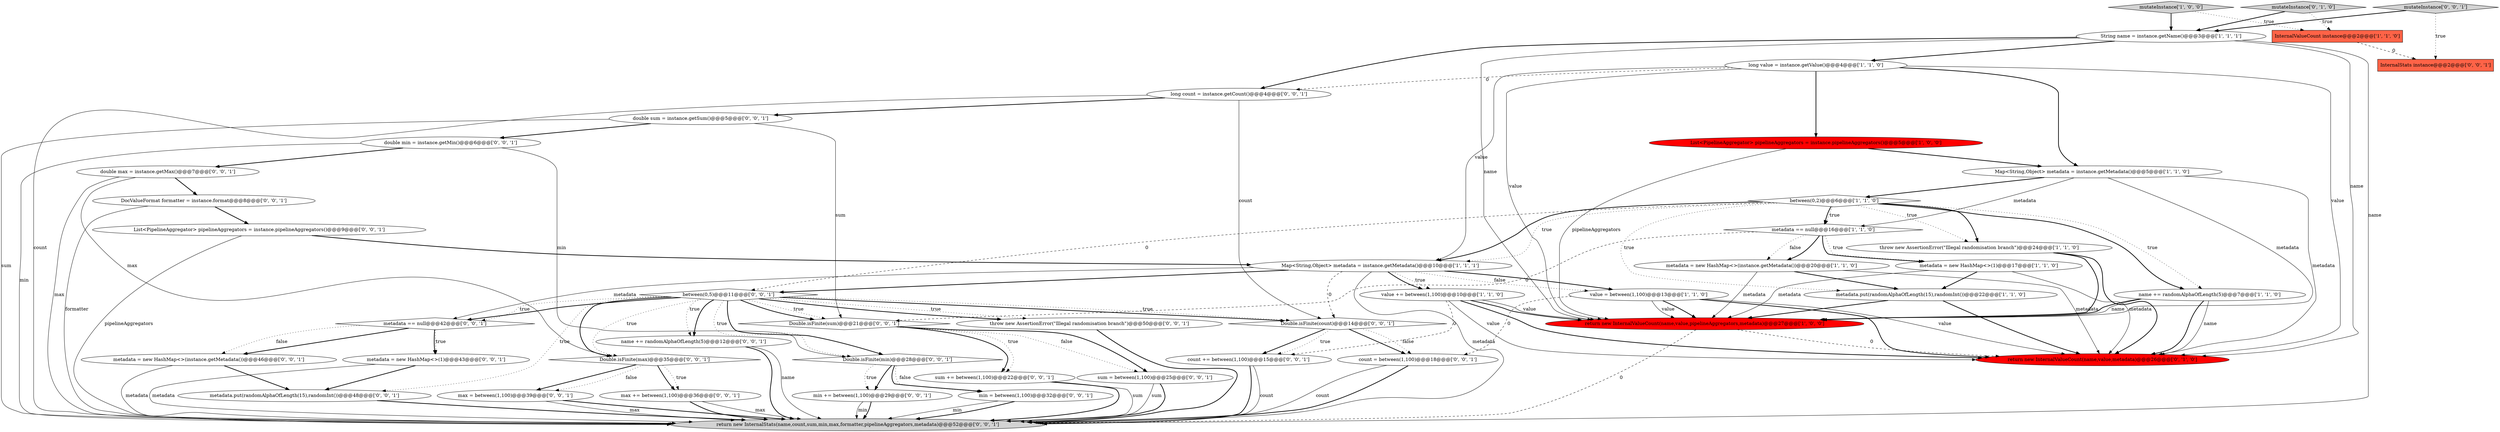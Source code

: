 digraph {
10 [style = filled, label = "between(0,2)@@@6@@@['1', '1', '0']", fillcolor = white, shape = diamond image = "AAA0AAABBB1BBB"];
13 [style = filled, label = "throw new AssertionError(\"Illegal randomisation branch\")@@@24@@@['1', '1', '0']", fillcolor = white, shape = ellipse image = "AAA0AAABBB1BBB"];
38 [style = filled, label = "long count = instance.getCount()@@@4@@@['0', '0', '1']", fillcolor = white, shape = ellipse image = "AAA0AAABBB3BBB"];
12 [style = filled, label = "mutateInstance['1', '0', '0']", fillcolor = lightgray, shape = diamond image = "AAA0AAABBB1BBB"];
35 [style = filled, label = "metadata = new HashMap<>(1)@@@43@@@['0', '0', '1']", fillcolor = white, shape = ellipse image = "AAA0AAABBB3BBB"];
40 [style = filled, label = "max += between(1,100)@@@36@@@['0', '0', '1']", fillcolor = white, shape = ellipse image = "AAA0AAABBB3BBB"];
37 [style = filled, label = "double max = instance.getMax()@@@7@@@['0', '0', '1']", fillcolor = white, shape = ellipse image = "AAA0AAABBB3BBB"];
5 [style = filled, label = "return new InternalValueCount(name,value,pipelineAggregators,metadata)@@@27@@@['1', '0', '0']", fillcolor = red, shape = ellipse image = "AAA1AAABBB1BBB"];
41 [style = filled, label = "metadata = new HashMap<>(instance.getMetadata())@@@46@@@['0', '0', '1']", fillcolor = white, shape = ellipse image = "AAA0AAABBB3BBB"];
22 [style = filled, label = "min += between(1,100)@@@29@@@['0', '0', '1']", fillcolor = white, shape = ellipse image = "AAA0AAABBB3BBB"];
34 [style = filled, label = "metadata.put(randomAlphaOfLength(15),randomInt())@@@48@@@['0', '0', '1']", fillcolor = white, shape = ellipse image = "AAA0AAABBB3BBB"];
44 [style = filled, label = "sum += between(1,100)@@@22@@@['0', '0', '1']", fillcolor = white, shape = ellipse image = "AAA0AAABBB3BBB"];
14 [style = filled, label = "String name = instance.getName()@@@3@@@['1', '1', '1']", fillcolor = white, shape = ellipse image = "AAA0AAABBB1BBB"];
0 [style = filled, label = "value = between(1,100)@@@13@@@['1', '1', '0']", fillcolor = white, shape = ellipse image = "AAA0AAABBB1BBB"];
42 [style = filled, label = "throw new AssertionError(\"Illegal randomisation branch\")@@@50@@@['0', '0', '1']", fillcolor = white, shape = ellipse image = "AAA0AAABBB3BBB"];
46 [style = filled, label = "double min = instance.getMin()@@@6@@@['0', '0', '1']", fillcolor = white, shape = ellipse image = "AAA0AAABBB3BBB"];
19 [style = filled, label = "double sum = instance.getSum()@@@5@@@['0', '0', '1']", fillcolor = white, shape = ellipse image = "AAA0AAABBB3BBB"];
11 [style = filled, label = "name += randomAlphaOfLength(5)@@@7@@@['1', '1', '0']", fillcolor = white, shape = ellipse image = "AAA0AAABBB1BBB"];
27 [style = filled, label = "count = between(1,100)@@@18@@@['0', '0', '1']", fillcolor = white, shape = ellipse image = "AAA0AAABBB3BBB"];
18 [style = filled, label = "mutateInstance['0', '1', '0']", fillcolor = lightgray, shape = diamond image = "AAA0AAABBB2BBB"];
4 [style = filled, label = "InternalValueCount instance@@@2@@@['1', '1', '0']", fillcolor = tomato, shape = box image = "AAA0AAABBB1BBB"];
26 [style = filled, label = "Double.isFinite(min)@@@28@@@['0', '0', '1']", fillcolor = white, shape = diamond image = "AAA0AAABBB3BBB"];
30 [style = filled, label = "Double.isFinite(max)@@@35@@@['0', '0', '1']", fillcolor = white, shape = diamond image = "AAA0AAABBB3BBB"];
7 [style = filled, label = "value += between(1,100)@@@10@@@['1', '1', '0']", fillcolor = white, shape = ellipse image = "AAA0AAABBB1BBB"];
16 [style = filled, label = "metadata == null@@@16@@@['1', '1', '0']", fillcolor = white, shape = diamond image = "AAA0AAABBB1BBB"];
25 [style = filled, label = "between(0,5)@@@11@@@['0', '0', '1']", fillcolor = white, shape = diamond image = "AAA0AAABBB3BBB"];
24 [style = filled, label = "mutateInstance['0', '0', '1']", fillcolor = lightgray, shape = diamond image = "AAA0AAABBB3BBB"];
2 [style = filled, label = "Map<String,Object> metadata = instance.getMetadata()@@@5@@@['1', '1', '0']", fillcolor = white, shape = ellipse image = "AAA0AAABBB1BBB"];
3 [style = filled, label = "Map<String,Object> metadata = instance.getMetadata()@@@10@@@['1', '1', '1']", fillcolor = white, shape = ellipse image = "AAA0AAABBB1BBB"];
29 [style = filled, label = "return new InternalStats(name,count,sum,min,max,formatter,pipelineAggregators,metadata)@@@52@@@['0', '0', '1']", fillcolor = lightgray, shape = ellipse image = "AAA0AAABBB3BBB"];
31 [style = filled, label = "sum = between(1,100)@@@25@@@['0', '0', '1']", fillcolor = white, shape = ellipse image = "AAA0AAABBB3BBB"];
6 [style = filled, label = "metadata = new HashMap<>(instance.getMetadata())@@@20@@@['1', '1', '0']", fillcolor = white, shape = ellipse image = "AAA0AAABBB1BBB"];
32 [style = filled, label = "List<PipelineAggregator> pipelineAggregators = instance.pipelineAggregators()@@@9@@@['0', '0', '1']", fillcolor = white, shape = ellipse image = "AAA0AAABBB3BBB"];
9 [style = filled, label = "metadata.put(randomAlphaOfLength(15),randomInt())@@@22@@@['1', '1', '0']", fillcolor = white, shape = ellipse image = "AAA0AAABBB1BBB"];
17 [style = filled, label = "return new InternalValueCount(name,value,metadata)@@@26@@@['0', '1', '0']", fillcolor = red, shape = ellipse image = "AAA1AAABBB2BBB"];
15 [style = filled, label = "long value = instance.getValue()@@@4@@@['1', '1', '0']", fillcolor = white, shape = ellipse image = "AAA0AAABBB1BBB"];
20 [style = filled, label = "min = between(1,100)@@@32@@@['0', '0', '1']", fillcolor = white, shape = ellipse image = "AAA0AAABBB3BBB"];
39 [style = filled, label = "name += randomAlphaOfLength(5)@@@12@@@['0', '0', '1']", fillcolor = white, shape = ellipse image = "AAA0AAABBB3BBB"];
28 [style = filled, label = "max = between(1,100)@@@39@@@['0', '0', '1']", fillcolor = white, shape = ellipse image = "AAA0AAABBB3BBB"];
21 [style = filled, label = "Double.isFinite(count)@@@14@@@['0', '0', '1']", fillcolor = white, shape = diamond image = "AAA0AAABBB3BBB"];
33 [style = filled, label = "metadata == null@@@42@@@['0', '0', '1']", fillcolor = white, shape = diamond image = "AAA0AAABBB3BBB"];
36 [style = filled, label = "DocValueFormat formatter = instance.format@@@8@@@['0', '0', '1']", fillcolor = white, shape = ellipse image = "AAA0AAABBB3BBB"];
8 [style = filled, label = "metadata = new HashMap<>(1)@@@17@@@['1', '1', '0']", fillcolor = white, shape = ellipse image = "AAA0AAABBB1BBB"];
43 [style = filled, label = "Double.isFinite(sum)@@@21@@@['0', '0', '1']", fillcolor = white, shape = diamond image = "AAA0AAABBB3BBB"];
23 [style = filled, label = "InternalStats instance@@@2@@@['0', '0', '1']", fillcolor = tomato, shape = box image = "AAA0AAABBB3BBB"];
1 [style = filled, label = "List<PipelineAggregator> pipelineAggregators = instance.pipelineAggregators()@@@5@@@['1', '0', '0']", fillcolor = red, shape = ellipse image = "AAA1AAABBB1BBB"];
45 [style = filled, label = "count += between(1,100)@@@15@@@['0', '0', '1']", fillcolor = white, shape = ellipse image = "AAA0AAABBB3BBB"];
25->33 [style = bold, label=""];
7->17 [style = solid, label="value"];
25->30 [style = bold, label=""];
38->29 [style = solid, label="count"];
43->31 [style = dotted, label="false"];
8->5 [style = solid, label="metadata"];
10->3 [style = dotted, label="true"];
25->43 [style = bold, label=""];
26->22 [style = dotted, label="true"];
42->29 [style = bold, label=""];
3->0 [style = dotted, label="false"];
27->29 [style = solid, label="count"];
26->22 [style = bold, label=""];
15->38 [style = dashed, label="0"];
13->17 [style = bold, label=""];
11->5 [style = solid, label="name"];
44->29 [style = solid, label="sum"];
30->28 [style = bold, label=""];
33->35 [style = dotted, label="true"];
28->29 [style = solid, label="max"];
6->5 [style = solid, label="metadata"];
16->6 [style = dotted, label="false"];
9->5 [style = bold, label=""];
30->40 [style = bold, label=""];
32->3 [style = bold, label=""];
43->44 [style = bold, label=""];
10->16 [style = dotted, label="true"];
4->23 [style = dashed, label="0"];
25->21 [style = bold, label=""];
25->21 [style = dotted, label="true"];
39->29 [style = bold, label=""];
10->11 [style = bold, label=""];
39->29 [style = solid, label="name"];
3->7 [style = dotted, label="true"];
37->36 [style = bold, label=""];
22->29 [style = solid, label="min"];
3->21 [style = dashed, label="0"];
0->17 [style = bold, label=""];
16->6 [style = bold, label=""];
1->5 [style = solid, label="pipelineAggregators"];
31->29 [style = solid, label="sum"];
31->29 [style = bold, label=""];
9->17 [style = bold, label=""];
14->38 [style = bold, label=""];
33->41 [style = bold, label=""];
8->17 [style = solid, label="metadata"];
0->27 [style = dashed, label="0"];
32->29 [style = solid, label="pipelineAggregators"];
16->43 [style = dashed, label="0"];
46->37 [style = bold, label=""];
45->29 [style = bold, label=""];
3->0 [style = bold, label=""];
35->29 [style = solid, label="metadata"];
15->3 [style = solid, label="value"];
6->17 [style = solid, label="metadata"];
21->45 [style = bold, label=""];
2->5 [style = solid, label="metadata"];
7->5 [style = bold, label=""];
3->7 [style = bold, label=""];
25->42 [style = dotted, label="true"];
14->5 [style = solid, label="name"];
25->26 [style = bold, label=""];
30->28 [style = dotted, label="false"];
12->14 [style = bold, label=""];
13->5 [style = bold, label=""];
14->29 [style = solid, label="name"];
11->17 [style = bold, label=""];
0->17 [style = solid, label="value"];
14->15 [style = bold, label=""];
19->29 [style = solid, label="sum"];
19->46 [style = bold, label=""];
12->4 [style = dotted, label="true"];
27->29 [style = bold, label=""];
35->34 [style = bold, label=""];
45->29 [style = solid, label="count"];
25->26 [style = dotted, label="true"];
26->20 [style = bold, label=""];
40->29 [style = bold, label=""];
28->29 [style = bold, label=""];
16->8 [style = dotted, label="true"];
34->29 [style = bold, label=""];
26->20 [style = dotted, label="false"];
7->17 [style = bold, label=""];
25->39 [style = bold, label=""];
16->8 [style = bold, label=""];
21->27 [style = bold, label=""];
44->29 [style = bold, label=""];
11->17 [style = solid, label="name"];
21->27 [style = dotted, label="false"];
46->29 [style = solid, label="min"];
22->29 [style = bold, label=""];
15->5 [style = solid, label="value"];
5->29 [style = dashed, label="0"];
25->39 [style = dotted, label="true"];
33->41 [style = dotted, label="false"];
2->10 [style = bold, label=""];
14->17 [style = solid, label="name"];
10->9 [style = dotted, label="true"];
19->43 [style = solid, label="sum"];
38->19 [style = bold, label=""];
11->5 [style = bold, label=""];
15->17 [style = solid, label="value"];
43->44 [style = dotted, label="true"];
24->23 [style = dotted, label="true"];
5->17 [style = dashed, label="0"];
10->16 [style = bold, label=""];
10->13 [style = bold, label=""];
10->13 [style = dotted, label="true"];
10->11 [style = dotted, label="true"];
2->16 [style = solid, label="metadata"];
7->45 [style = dashed, label="0"];
25->42 [style = bold, label=""];
25->43 [style = dotted, label="true"];
1->2 [style = bold, label=""];
21->45 [style = dotted, label="true"];
41->34 [style = bold, label=""];
10->25 [style = dashed, label="0"];
43->31 [style = bold, label=""];
0->5 [style = bold, label=""];
15->1 [style = bold, label=""];
25->33 [style = dotted, label="true"];
15->2 [style = bold, label=""];
33->35 [style = bold, label=""];
20->29 [style = solid, label="min"];
20->29 [style = bold, label=""];
3->25 [style = bold, label=""];
25->34 [style = dotted, label="true"];
36->29 [style = solid, label="formatter"];
0->5 [style = solid, label="value"];
10->3 [style = bold, label=""];
36->32 [style = bold, label=""];
40->29 [style = solid, label="max"];
41->29 [style = solid, label="metadata"];
30->40 [style = dotted, label="true"];
24->14 [style = bold, label=""];
46->26 [style = solid, label="min"];
37->30 [style = solid, label="max"];
3->29 [style = solid, label="metadata"];
3->33 [style = solid, label="metadata"];
37->29 [style = solid, label="max"];
7->5 [style = solid, label="value"];
8->9 [style = bold, label=""];
2->17 [style = solid, label="metadata"];
38->21 [style = solid, label="count"];
18->4 [style = dotted, label="true"];
6->9 [style = bold, label=""];
25->30 [style = dotted, label="true"];
18->14 [style = bold, label=""];
}
